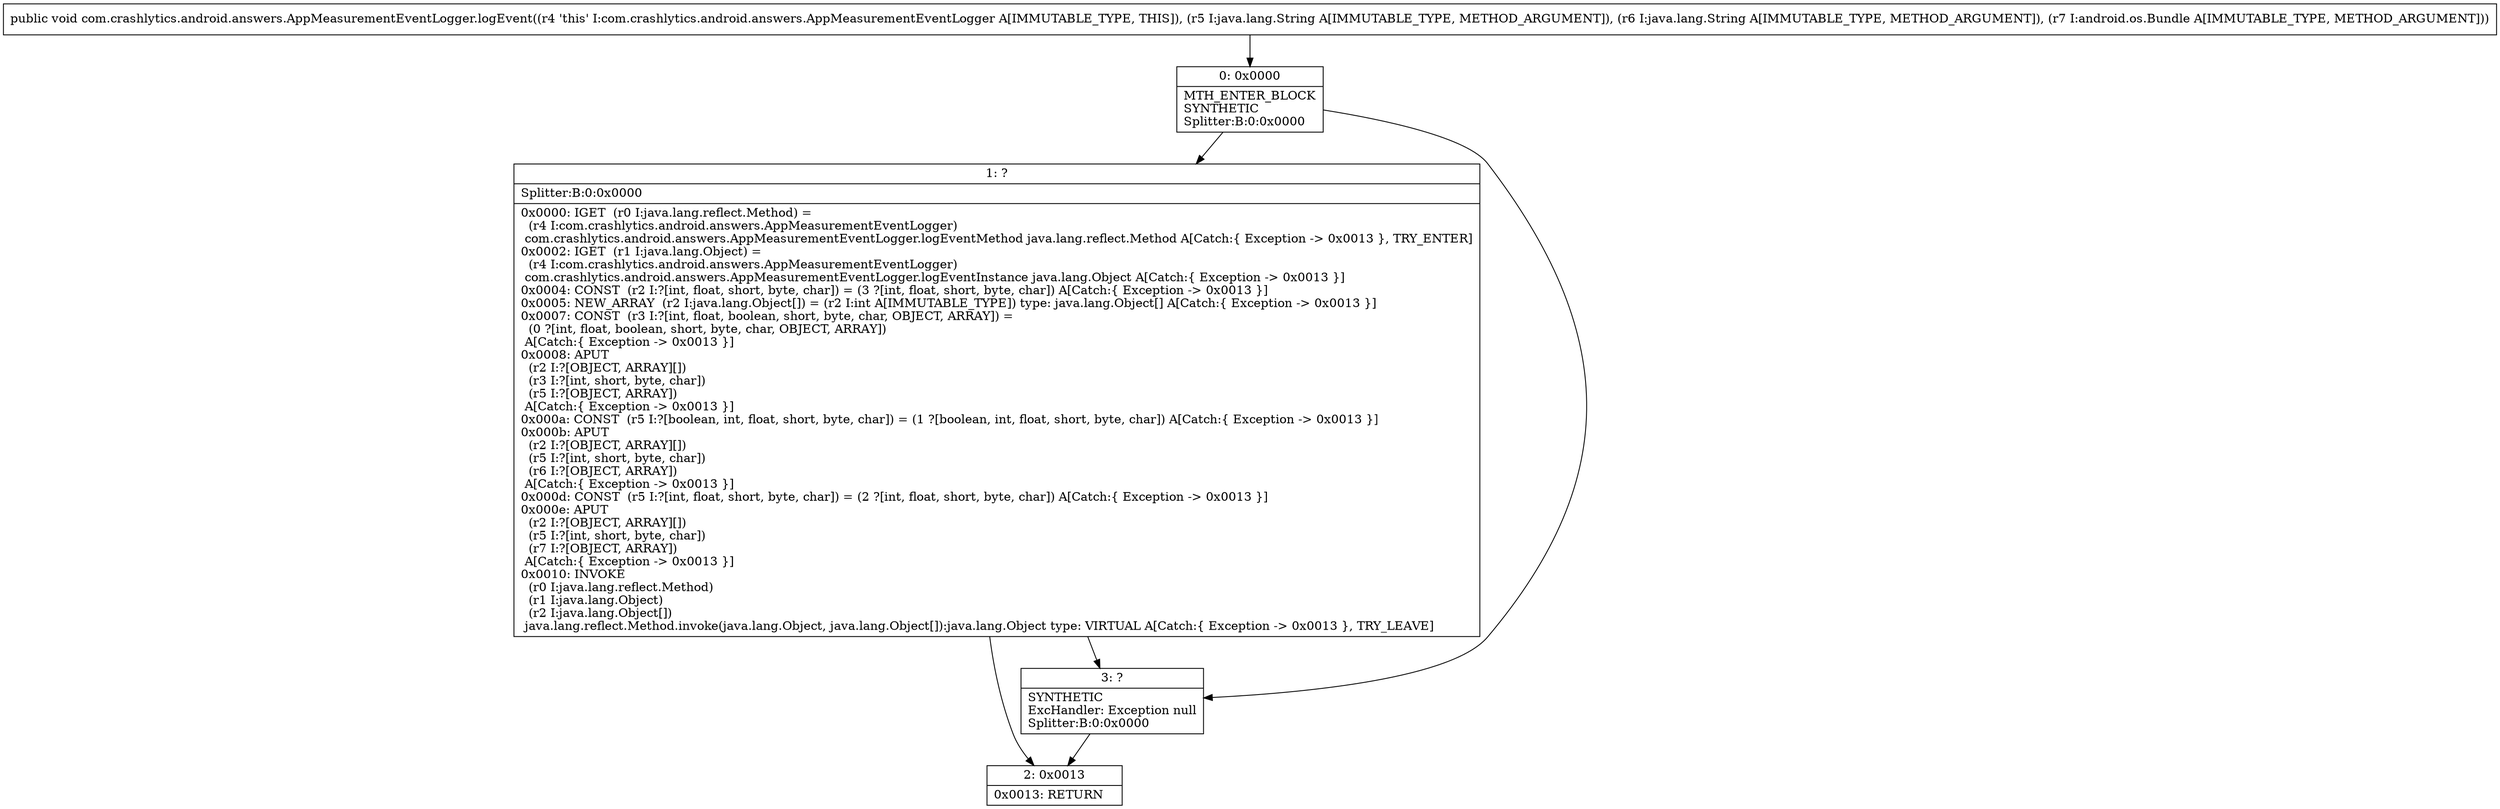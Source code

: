 digraph "CFG forcom.crashlytics.android.answers.AppMeasurementEventLogger.logEvent(Ljava\/lang\/String;Ljava\/lang\/String;Landroid\/os\/Bundle;)V" {
Node_0 [shape=record,label="{0\:\ 0x0000|MTH_ENTER_BLOCK\lSYNTHETIC\lSplitter:B:0:0x0000\l}"];
Node_1 [shape=record,label="{1\:\ ?|Splitter:B:0:0x0000\l|0x0000: IGET  (r0 I:java.lang.reflect.Method) = \l  (r4 I:com.crashlytics.android.answers.AppMeasurementEventLogger)\l com.crashlytics.android.answers.AppMeasurementEventLogger.logEventMethod java.lang.reflect.Method A[Catch:\{ Exception \-\> 0x0013 \}, TRY_ENTER]\l0x0002: IGET  (r1 I:java.lang.Object) = \l  (r4 I:com.crashlytics.android.answers.AppMeasurementEventLogger)\l com.crashlytics.android.answers.AppMeasurementEventLogger.logEventInstance java.lang.Object A[Catch:\{ Exception \-\> 0x0013 \}]\l0x0004: CONST  (r2 I:?[int, float, short, byte, char]) = (3 ?[int, float, short, byte, char]) A[Catch:\{ Exception \-\> 0x0013 \}]\l0x0005: NEW_ARRAY  (r2 I:java.lang.Object[]) = (r2 I:int A[IMMUTABLE_TYPE]) type: java.lang.Object[] A[Catch:\{ Exception \-\> 0x0013 \}]\l0x0007: CONST  (r3 I:?[int, float, boolean, short, byte, char, OBJECT, ARRAY]) = \l  (0 ?[int, float, boolean, short, byte, char, OBJECT, ARRAY])\l A[Catch:\{ Exception \-\> 0x0013 \}]\l0x0008: APUT  \l  (r2 I:?[OBJECT, ARRAY][])\l  (r3 I:?[int, short, byte, char])\l  (r5 I:?[OBJECT, ARRAY])\l A[Catch:\{ Exception \-\> 0x0013 \}]\l0x000a: CONST  (r5 I:?[boolean, int, float, short, byte, char]) = (1 ?[boolean, int, float, short, byte, char]) A[Catch:\{ Exception \-\> 0x0013 \}]\l0x000b: APUT  \l  (r2 I:?[OBJECT, ARRAY][])\l  (r5 I:?[int, short, byte, char])\l  (r6 I:?[OBJECT, ARRAY])\l A[Catch:\{ Exception \-\> 0x0013 \}]\l0x000d: CONST  (r5 I:?[int, float, short, byte, char]) = (2 ?[int, float, short, byte, char]) A[Catch:\{ Exception \-\> 0x0013 \}]\l0x000e: APUT  \l  (r2 I:?[OBJECT, ARRAY][])\l  (r5 I:?[int, short, byte, char])\l  (r7 I:?[OBJECT, ARRAY])\l A[Catch:\{ Exception \-\> 0x0013 \}]\l0x0010: INVOKE  \l  (r0 I:java.lang.reflect.Method)\l  (r1 I:java.lang.Object)\l  (r2 I:java.lang.Object[])\l java.lang.reflect.Method.invoke(java.lang.Object, java.lang.Object[]):java.lang.Object type: VIRTUAL A[Catch:\{ Exception \-\> 0x0013 \}, TRY_LEAVE]\l}"];
Node_2 [shape=record,label="{2\:\ 0x0013|0x0013: RETURN   \l}"];
Node_3 [shape=record,label="{3\:\ ?|SYNTHETIC\lExcHandler: Exception null\lSplitter:B:0:0x0000\l}"];
MethodNode[shape=record,label="{public void com.crashlytics.android.answers.AppMeasurementEventLogger.logEvent((r4 'this' I:com.crashlytics.android.answers.AppMeasurementEventLogger A[IMMUTABLE_TYPE, THIS]), (r5 I:java.lang.String A[IMMUTABLE_TYPE, METHOD_ARGUMENT]), (r6 I:java.lang.String A[IMMUTABLE_TYPE, METHOD_ARGUMENT]), (r7 I:android.os.Bundle A[IMMUTABLE_TYPE, METHOD_ARGUMENT])) }"];
MethodNode -> Node_0;
Node_0 -> Node_1;
Node_0 -> Node_3;
Node_1 -> Node_2;
Node_1 -> Node_3;
Node_3 -> Node_2;
}

